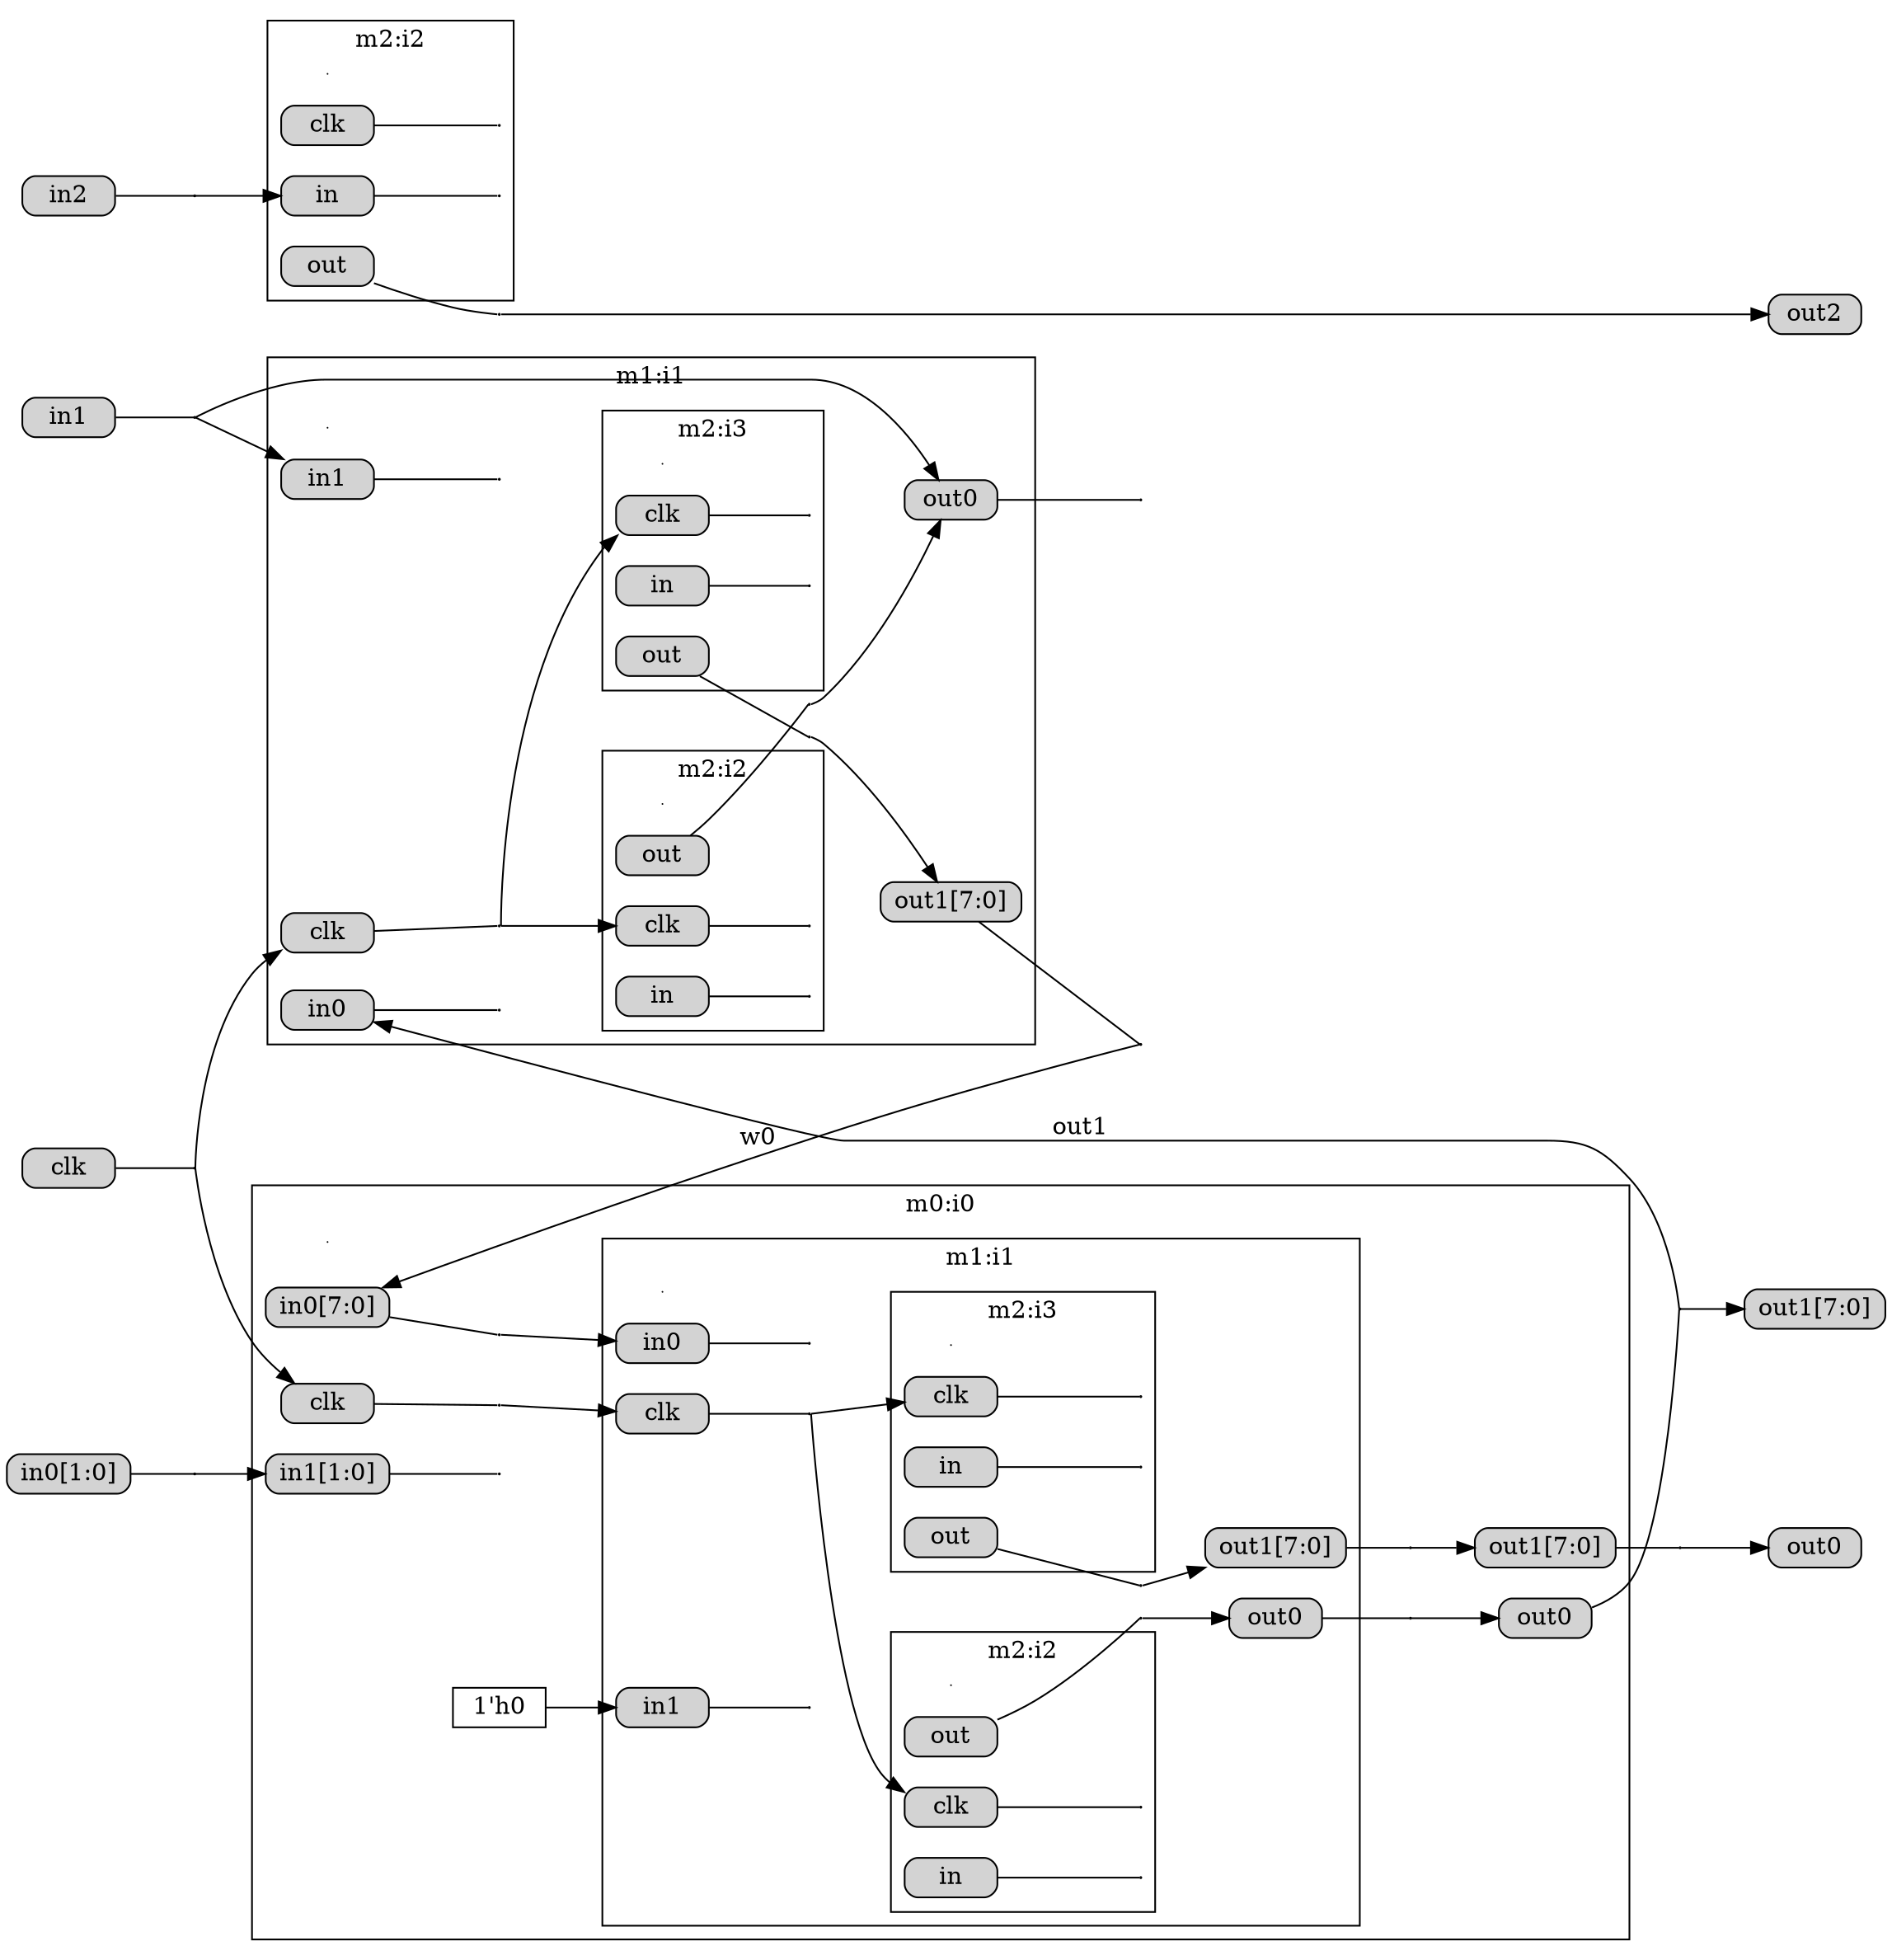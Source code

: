 
digraph {
    rankdir="LR";
    overlap = false;
    splines = true;
    node [shape = box, height=0.1];
    edge [labelfloat=false];

subgraph cluster0 {
  graph [label = "m0:i0"];
tmp0[width=0.0, height=0.0, shape=point];
subgraph cluster1 {
  graph [label = "m1:i1"];
tmp1[width=0.0, height=0.0, shape=point];
subgraph cluster2 {
  graph [label = "m2:i2"];
tmp2[width=0.0, height=0.0, shape=point];
_i0_i1_i2_clk[label = "clk", style = "rounded,filled"];
_i0_i1_i2_in[label = "in", style = "rounded,filled"];
_i0_i1_i2_out[label = "out", style = "rounded,filled"];
_i0_i1_i2_clk_input_br[width=0.01, height=0.01, shape=point];
_i0_i1_i2_clk -> _i0_i1_i2_clk_input_br[dir = none];
_i0_i1_i2_in_input_br[width=0.01, height=0.01, shape=point];
_i0_i1_i2_in -> _i0_i1_i2_in_input_br[dir = none];
}
subgraph cluster3 {
  graph [label = "m2:i3"];
tmp3[width=0.0, height=0.0, shape=point];
_i0_i1_i3_clk[label = "clk", style = "rounded,filled"];
_i0_i1_i3_in[label = "in", style = "rounded,filled"];
_i0_i1_i3_out[label = "out", style = "rounded,filled"];
_i0_i1_i3_clk_input_br[width=0.01, height=0.01, shape=point];
_i0_i1_i3_clk -> _i0_i1_i3_clk_input_br[dir = none];
_i0_i1_i3_in_input_br[width=0.01, height=0.01, shape=point];
_i0_i1_i3_in -> _i0_i1_i3_in_input_br[dir = none];
}
_i0_i1_clk[label = "clk", style = "rounded,filled"];
_i0_i1_in0[label = "in0", style = "rounded,filled"];
_i0_i1_in1[label = "in1", style = "rounded,filled"];
_i0_i1_out0[label = "out0", style = "rounded,filled"];
_i0_i1_out1[label = "out1[7:0]", style = "rounded,filled"];
_i0_i1_clk_input_br[width=0.01, height=0.01, shape=point];
_i0_i1_clk -> _i0_i1_clk_input_br[dir = none];
_i0_i1_in0_input_br[width=0.01, height=0.01, shape=point];
_i0_i1_in0 -> _i0_i1_in0_input_br[dir = none];
_i0_i1_in1_input_br[width=0.01, height=0.01, shape=point];
_i0_i1_in1 -> _i0_i1_in1_input_br[dir = none];
_i0_i1_i2_out_output_br[width=0.01, height=0.01, shape=point];
_i0_i1_i2_out -> _i0_i1_i2_out_output_br[dir = none];
_i0_i1_i2_out_output_br -> _i0_i1_out0[label = ""];
_i0_i1_i3_out_output_br[width=0.01, height=0.01, shape=point];
_i0_i1_i3_out -> _i0_i1_i3_out_output_br[dir = none];
_i0_i1_i3_out_output_br -> _i0_i1_out1[label = ""];
_i0_i1_clk_input_br -> _i0_i1_i2_clk[label = " "];
_i0_i1_clk_input_br -> _i0_i1_i3_clk[label = " "];
}
_i0_clk[label = "clk", style = "rounded,filled"];
_i0_in0[label = "in0[7:0]", style = "rounded,filled"];
_i0_in1[label = "in1[1:0]", style = "rounded,filled"];
_i0_out0[label = "out0", style = "rounded,filled"];
_i0_out1[label = "out1[7:0]", style = "rounded,filled"];
_i0_clk_input_br[width=0.01, height=0.01, shape=point];
_i0_clk -> _i0_clk_input_br[dir = none];
_i0_in0_input_br[width=0.01, height=0.01, shape=point];
_i0_in0 -> _i0_in0_input_br[dir = none];
_i0_in1_input_br[width=0.01, height=0.01, shape=point];
_i0_in1 -> _i0_in1_input_br[dir = none];
_i0_i1_out0_output_br[width=0.01, height=0.01, shape=point];
_i0_i1_out0 -> _i0_i1_out0_output_br[dir = none];
_i0_i1_out0_output_br -> _i0_out0[label = ""];
_i0_i1_out1_output_br[width=0.01, height=0.01, shape=point];
_i0_i1_out1 -> _i0_i1_out1_output_br[dir = none];
_i0_i1_out1_output_br -> _i0_out1[label = ""];
_i0_clk_input_br -> _i0_i1_clk[label = " "];
_i0_in0_input_br -> _i0_i1_in0[label = " "];
_i0_const_i1in1[label = "1'h0"];
_i0_const_i1in1 -> _i0_i1_in1[label = " "];
}
subgraph cluster4 {
  graph [label = "m1:i1"];
tmp4[width=0.0, height=0.0, shape=point];
subgraph cluster5 {
  graph [label = "m2:i2"];
tmp5[width=0.0, height=0.0, shape=point];
_i1_i2_clk[label = "clk", style = "rounded,filled"];
_i1_i2_in[label = "in", style = "rounded,filled"];
_i1_i2_out[label = "out", style = "rounded,filled"];
_i1_i2_clk_input_br[width=0.01, height=0.01, shape=point];
_i1_i2_clk -> _i1_i2_clk_input_br[dir = none];
_i1_i2_in_input_br[width=0.01, height=0.01, shape=point];
_i1_i2_in -> _i1_i2_in_input_br[dir = none];
}
subgraph cluster6 {
  graph [label = "m2:i3"];
tmp6[width=0.0, height=0.0, shape=point];
_i1_i3_clk[label = "clk", style = "rounded,filled"];
_i1_i3_in[label = "in", style = "rounded,filled"];
_i1_i3_out[label = "out", style = "rounded,filled"];
_i1_i3_clk_input_br[width=0.01, height=0.01, shape=point];
_i1_i3_clk -> _i1_i3_clk_input_br[dir = none];
_i1_i3_in_input_br[width=0.01, height=0.01, shape=point];
_i1_i3_in -> _i1_i3_in_input_br[dir = none];
}
_i1_clk[label = "clk", style = "rounded,filled"];
_i1_in0[label = "in0", style = "rounded,filled"];
_i1_in1[label = "in1", style = "rounded,filled"];
_i1_out0[label = "out0", style = "rounded,filled"];
_i1_out1[label = "out1[7:0]", style = "rounded,filled"];
_i1_clk_input_br[width=0.01, height=0.01, shape=point];
_i1_clk -> _i1_clk_input_br[dir = none];
_i1_in0_input_br[width=0.01, height=0.01, shape=point];
_i1_in0 -> _i1_in0_input_br[dir = none];
_i1_in1_input_br[width=0.01, height=0.01, shape=point];
_i1_in1 -> _i1_in1_input_br[dir = none];
_i1_i2_out_output_br[width=0.01, height=0.01, shape=point];
_i1_i2_out -> _i1_i2_out_output_br[dir = none];
_i1_i2_out_output_br -> _i1_out0[label = ""];
_i1_i3_out_output_br[width=0.01, height=0.01, shape=point];
_i1_i3_out -> _i1_i3_out_output_br[dir = none];
_i1_i3_out_output_br -> _i1_out1[label = ""];
_i1_clk_input_br -> _i1_i2_clk[label = " "];
_i1_clk_input_br -> _i1_i3_clk[label = " "];
}
subgraph cluster7 {
  graph [label = "m2:i2"];
tmp7[width=0.0, height=0.0, shape=point];
_i2_clk[label = "clk", style = "rounded,filled"];
_i2_in[label = "in", style = "rounded,filled"];
_i2_out[label = "out", style = "rounded,filled"];
_i2_clk_input_br[width=0.01, height=0.01, shape=point];
_i2_clk -> _i2_clk_input_br[dir = none];
_i2_in_input_br[width=0.01, height=0.01, shape=point];
_i2_in -> _i2_in_input_br[dir = none];
}
_clk[label = "clk", style = "rounded,filled"];
_in0[label = "in0[1:0]", style = "rounded,filled"];
_in1[label = "in1", style = "rounded,filled"];
_in2[label = "in2", style = "rounded,filled"];
_out0[label = "out0", style = "rounded,filled"];
_out1[label = "out1[7:0]", style = "rounded,filled"];
_out2[label = "out2", style = "rounded,filled"];
_clk_input_br[width=0.01, height=0.01, shape=point];
_clk -> _clk_input_br[dir = none];
_in0_input_br[width=0.01, height=0.01, shape=point];
_in0 -> _in0_input_br[dir = none];
_in1_input_br[width=0.01, height=0.01, shape=point];
_in1 -> _in1_input_br[dir = none];
_in2_input_br[width=0.01, height=0.01, shape=point];
_in2 -> _in2_input_br[dir = none];
_i0_out0_output_br[width=0.01, height=0.01, shape=point];
_i0_out0 -> _i0_out0_output_br[dir = none];
_i0_out0_output_br -> _out1[label = ""];
_i0_out1_output_br[width=0.01, height=0.01, shape=point];
_i0_out1 -> _i0_out1_output_br[dir = none];
_i0_out1_output_br -> _out0[label = ""];
_i1_out0_output_br[width=0.01, height=0.01, shape=point];
_i1_out0 -> _i1_out0_output_br[dir = none];
_i1_out1_output_br[width=0.01, height=0.01, shape=point];
_i1_out1 -> _i1_out1_output_br[dir = none];
_i2_out_output_br[width=0.01, height=0.01, shape=point];
_i2_out -> _i2_out_output_br[dir = none];
_i2_out_output_br -> _out2[label = ""];
_clk_input_br -> _i0_clk[label = " "];
_i1_out1_output_br -> _i0_in0[label = "w0"];
_in0_input_br -> _i0_in1[label = " "];
_clk_input_br -> _i1_clk[label = " "];
_i0_out0_output_br -> _i1_in0[label = "out1"];
_in1_input_br -> _i1_in1[label = " "];
_in1_input_br -> _i1_out0[label = " "];
_in2_input_br -> _i2_in[label = " "];
{rank = min; _clk;}
{rank = min; _in0;}
{rank = min; _in1;}
{rank = min; _in2;}
{rank = max; _out0;}
{rank = max; _out1;}
{rank = max; _out2;}
}
